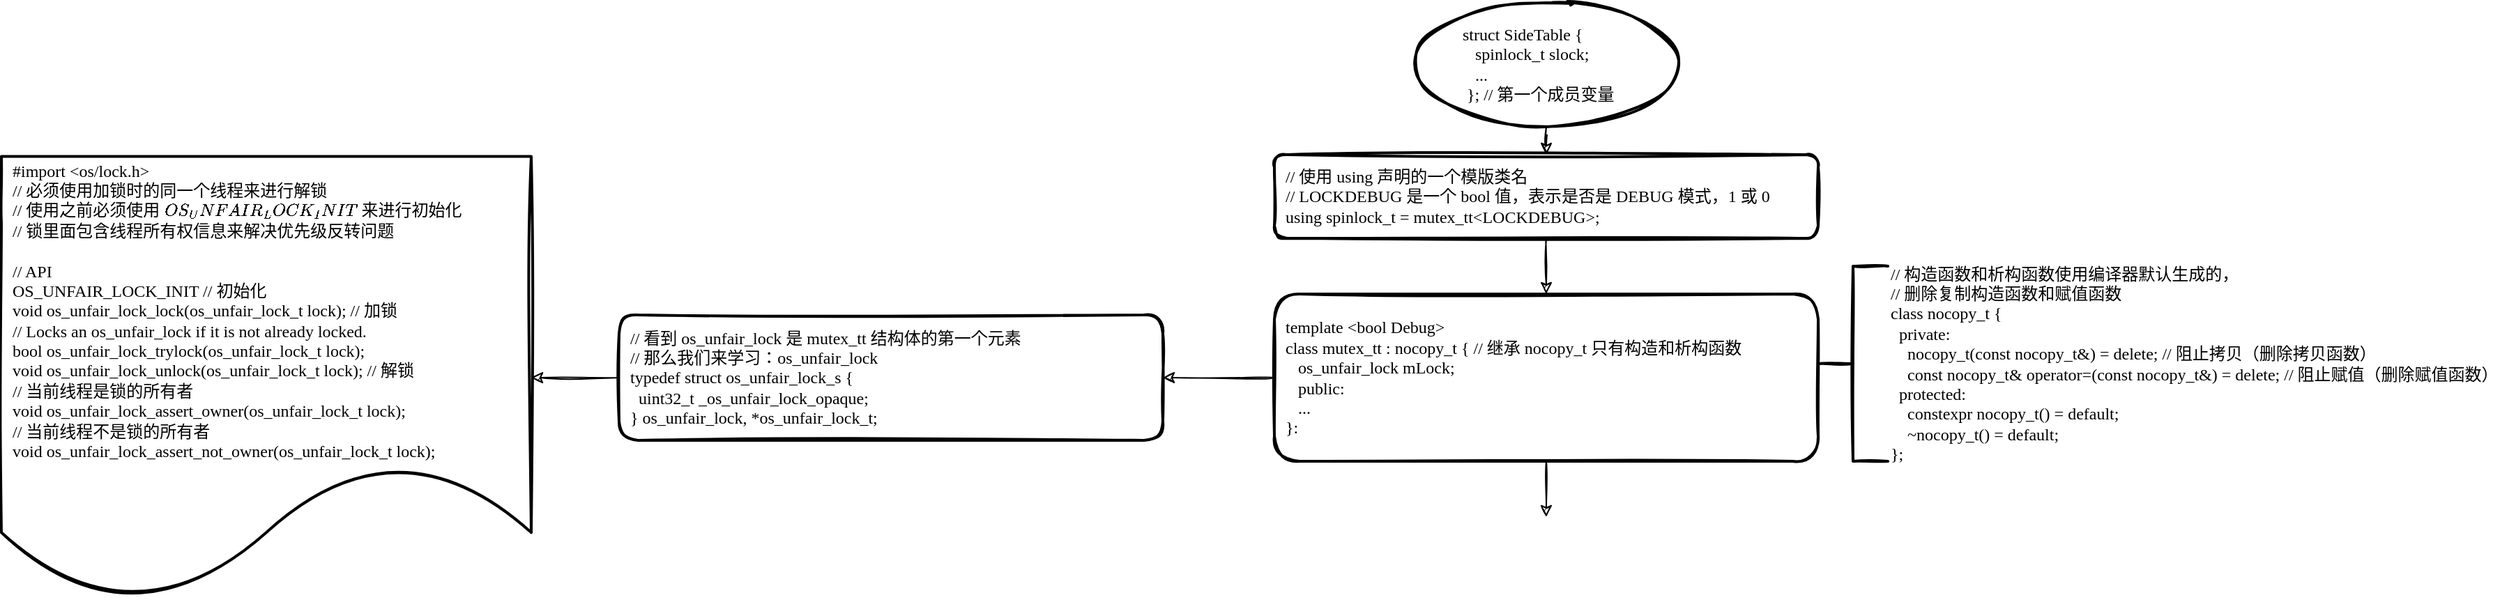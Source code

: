 <mxfile version="13.5.7" type="device"><diagram id="C5RBs43oDa-KdzZeNtuy" name="Page-1"><mxGraphModel dx="2465" dy="887" grid="1" gridSize="10" guides="1" tooltips="1" connect="1" arrows="1" fold="1" page="1" pageScale="1" pageWidth="827" pageHeight="1169" math="0" shadow="0"><root><mxCell id="WIyWlLk6GJQsqaUBKTNV-0"/><mxCell id="WIyWlLk6GJQsqaUBKTNV-1" parent="WIyWlLk6GJQsqaUBKTNV-0"/><mxCell id="8aCPgiJ8LjqY-eTBnq1H-2" value="" style="edgeStyle=orthogonalEdgeStyle;curved=1;rounded=0;sketch=1;orthogonalLoop=1;jettySize=auto;html=1;fontFamily=Comic Sans MS;" edge="1" parent="WIyWlLk6GJQsqaUBKTNV-1" source="8aCPgiJ8LjqY-eTBnq1H-0" target="8aCPgiJ8LjqY-eTBnq1H-1"><mxGeometry relative="1" as="geometry"/></mxCell><mxCell id="8aCPgiJ8LjqY-eTBnq1H-0" value="&lt;div&gt;&amp;nbsp; &amp;nbsp; &amp;nbsp; &amp;nbsp; &amp;nbsp; &amp;nbsp; struct SideTable {&lt;/div&gt;&lt;div&gt;&amp;nbsp; &amp;nbsp; &amp;nbsp; &amp;nbsp; &amp;nbsp; &amp;nbsp; &amp;nbsp; &amp;nbsp;spinlock_t slock;&lt;/div&gt;&lt;div&gt;&amp;nbsp; &amp;nbsp; &amp;nbsp; &amp;nbsp; &amp;nbsp; &amp;nbsp; &amp;nbsp; &amp;nbsp;...&lt;/div&gt;&lt;div&gt;&amp;nbsp; &amp;nbsp; &amp;nbsp; &amp;nbsp; &amp;nbsp; &amp;nbsp; &amp;nbsp;}; // 第一个成员变量&lt;/div&gt;" style="strokeWidth=2;html=1;shape=mxgraph.flowchart.start_1;whiteSpace=wrap;fontFamily=Comic Sans MS;labelBorderColor=none;labelBackgroundColor=none;align=left;sketch=1;rounded=1;" vertex="1" parent="WIyWlLk6GJQsqaUBKTNV-1"><mxGeometry x="290" y="20" width="196" height="90" as="geometry"/></mxCell><mxCell id="8aCPgiJ8LjqY-eTBnq1H-4" value="" style="edgeStyle=orthogonalEdgeStyle;curved=1;rounded=0;sketch=1;orthogonalLoop=1;jettySize=auto;html=1;fontFamily=Comic Sans MS;" edge="1" parent="WIyWlLk6GJQsqaUBKTNV-1" source="8aCPgiJ8LjqY-eTBnq1H-1" target="8aCPgiJ8LjqY-eTBnq1H-3"><mxGeometry relative="1" as="geometry"/></mxCell><mxCell id="8aCPgiJ8LjqY-eTBnq1H-1" value="&amp;nbsp; // 使用 using 声明的一个模版类名&lt;br&gt;&amp;nbsp; //&amp;nbsp;LOCKDEBUG 是一个 bool 值，表示是否是 DEBUG 模式，1 或 0&lt;br&gt;&amp;nbsp; using spinlock_t = mutex_tt&amp;lt;LOCKDEBUG&amp;gt;;" style="whiteSpace=wrap;html=1;fontFamily=Comic Sans MS;align=left;strokeWidth=2;sketch=1;rounded=1;" vertex="1" parent="WIyWlLk6GJQsqaUBKTNV-1"><mxGeometry x="193" y="130" width="390" height="60" as="geometry"/></mxCell><mxCell id="8aCPgiJ8LjqY-eTBnq1H-7" value="" style="edgeStyle=orthogonalEdgeStyle;curved=1;rounded=0;sketch=1;orthogonalLoop=1;jettySize=auto;html=1;fontFamily=Comic Sans MS;" edge="1" parent="WIyWlLk6GJQsqaUBKTNV-1" source="8aCPgiJ8LjqY-eTBnq1H-3"><mxGeometry relative="1" as="geometry"><mxPoint x="388" y="390" as="targetPoint"/></mxGeometry></mxCell><mxCell id="8aCPgiJ8LjqY-eTBnq1H-9" value="" style="edgeStyle=orthogonalEdgeStyle;curved=1;rounded=0;sketch=1;orthogonalLoop=1;jettySize=auto;html=1;fontFamily=Comic Sans MS;" edge="1" parent="WIyWlLk6GJQsqaUBKTNV-1" source="8aCPgiJ8LjqY-eTBnq1H-3" target="8aCPgiJ8LjqY-eTBnq1H-8"><mxGeometry relative="1" as="geometry"/></mxCell><mxCell id="8aCPgiJ8LjqY-eTBnq1H-3" value="&lt;div&gt;&amp;nbsp; template &amp;lt;bool Debug&amp;gt;&lt;/div&gt;&lt;div&gt;&amp;nbsp; class mutex_tt : nocopy_t { // 继承 nocopy_t 只有构造和析构函数&lt;/div&gt;&lt;div&gt;&amp;nbsp; &amp;nbsp; &amp;nbsp;os_unfair_lock mLock;&lt;/div&gt;&lt;div&gt;&amp;nbsp; &amp;nbsp; &amp;nbsp;public:&lt;/div&gt;&lt;div&gt;&amp;nbsp; &amp;nbsp; &amp;nbsp;...&lt;/div&gt;&lt;div&gt;&amp;nbsp; }:&lt;/div&gt;" style="whiteSpace=wrap;html=1;fontFamily=Comic Sans MS;align=left;strokeWidth=2;sketch=1;rounded=1;" vertex="1" parent="WIyWlLk6GJQsqaUBKTNV-1"><mxGeometry x="193" y="230" width="390" height="120" as="geometry"/></mxCell><mxCell id="8aCPgiJ8LjqY-eTBnq1H-5" value="&lt;div&gt;//&amp;nbsp;构造函数和析构函数使用编译器默认生成的，&lt;/div&gt;&lt;div&gt;// 删除复制构造函数和赋值函数&lt;/div&gt;&lt;div&gt;class nocopy_t {&lt;/div&gt;&lt;div&gt;&amp;nbsp; private:&lt;/div&gt;&lt;div&gt;&amp;nbsp; &amp;nbsp; nocopy_t(const nocopy_t&amp;amp;) = delete; // 阻止拷贝（删除拷贝函数）&lt;/div&gt;&lt;div&gt;&amp;nbsp; &amp;nbsp; const nocopy_t&amp;amp; operator=(const nocopy_t&amp;amp;) = delete; // 阻止赋值（删除赋值函数）&lt;/div&gt;&lt;div&gt;&amp;nbsp; protected:&lt;/div&gt;&lt;div&gt;&amp;nbsp; &amp;nbsp; constexpr nocopy_t() = default;&lt;/div&gt;&lt;div&gt;&amp;nbsp; &amp;nbsp; ~nocopy_t() = default;&lt;/div&gt;&lt;div&gt;};&lt;/div&gt;" style="strokeWidth=2;html=1;shape=mxgraph.flowchart.annotation_2;align=left;labelPosition=right;pointerEvents=1;rounded=1;labelBackgroundColor=none;sketch=1;fontFamily=Comic Sans MS;" vertex="1" parent="WIyWlLk6GJQsqaUBKTNV-1"><mxGeometry x="583" y="210" width="50" height="140" as="geometry"/></mxCell><mxCell id="8aCPgiJ8LjqY-eTBnq1H-11" value="" style="edgeStyle=orthogonalEdgeStyle;curved=1;rounded=0;sketch=1;orthogonalLoop=1;jettySize=auto;html=1;fontFamily=Comic Sans MS;" edge="1" parent="WIyWlLk6GJQsqaUBKTNV-1" source="8aCPgiJ8LjqY-eTBnq1H-8" target="8aCPgiJ8LjqY-eTBnq1H-10"><mxGeometry relative="1" as="geometry"/></mxCell><mxCell id="8aCPgiJ8LjqY-eTBnq1H-8" value="&amp;nbsp; // 看到 os_unfair_lock 是 mutex_tt 结构体的第一个元素&lt;br&gt;&amp;nbsp; // 那么我们来学习：os_unfair_lock&lt;br&gt;&lt;div&gt;&amp;nbsp; typedef struct os_unfair_lock_s {&lt;/div&gt;&lt;div&gt;&lt;span&gt;&lt;/span&gt;&amp;nbsp; &amp;nbsp; uint32_t _os_unfair_lock_opaque;&lt;/div&gt;&lt;div&gt;&amp;nbsp; } os_unfair_lock, *os_unfair_lock_t;&lt;/div&gt;" style="whiteSpace=wrap;html=1;fontFamily=Comic Sans MS;align=left;strokeWidth=2;sketch=1;rounded=1;" vertex="1" parent="WIyWlLk6GJQsqaUBKTNV-1"><mxGeometry x="-277" y="245" width="390" height="90" as="geometry"/></mxCell><mxCell id="8aCPgiJ8LjqY-eTBnq1H-10" value="&amp;nbsp;&amp;nbsp;&lt;span&gt;#import &amp;lt;os/lock.h&amp;gt;&lt;/span&gt;&lt;div&gt;&amp;nbsp; // 必须使用加锁时的同一个线程来进行解锁&lt;/div&gt;&lt;div&gt;&amp;nbsp; // 使用之前必须使用 `OS_UNFAIR_LOCK_INIT` 来进行初始化&lt;/div&gt;&lt;div&gt;&amp;nbsp; // 锁里面包含线程所有权信息来解决优先级反转问题&lt;/div&gt;&lt;div&gt;&lt;br&gt;&lt;/div&gt;&lt;div&gt;&amp;nbsp; // API&lt;/div&gt;&lt;div&gt;&amp;nbsp; OS_UNFAIR_LOCK_INIT // 初始化&lt;/div&gt;&lt;div&gt;&amp;nbsp; void os_unfair_lock_lock(os_unfair_lock_t lock); // 加锁&lt;/div&gt;&lt;div&gt;&amp;nbsp; // Locks an os_unfair_lock if it is not already locked.&lt;/div&gt;&lt;div&gt;&amp;nbsp; bool os_unfair_lock_trylock(os_unfair_lock_t lock);&lt;/div&gt;&lt;div&gt;&amp;nbsp; void os_unfair_lock_unlock(os_unfair_lock_t lock); // 解锁&lt;/div&gt;&lt;div&gt;&amp;nbsp; // 当前线程是锁的所有者&lt;br&gt;&lt;/div&gt;&lt;div&gt;&amp;nbsp; void os_unfair_lock_assert_owner(os_unfair_lock_t lock);&amp;nbsp;&lt;/div&gt;&lt;div&gt;&amp;nbsp; // 当前线程不是锁的所有者&lt;br&gt;&lt;/div&gt;&lt;div&gt;&amp;nbsp; void os_unfair_lock_assert_not_owner(os_unfair_lock_t lock);&amp;nbsp;&lt;/div&gt;" style="shape=document;whiteSpace=wrap;html=1;boundedLbl=1;rounded=1;fontFamily=Comic Sans MS;align=left;strokeWidth=2;sketch=1;" vertex="1" parent="WIyWlLk6GJQsqaUBKTNV-1"><mxGeometry x="-720" y="131.25" width="380" height="317.5" as="geometry"/></mxCell></root></mxGraphModel></diagram></mxfile>